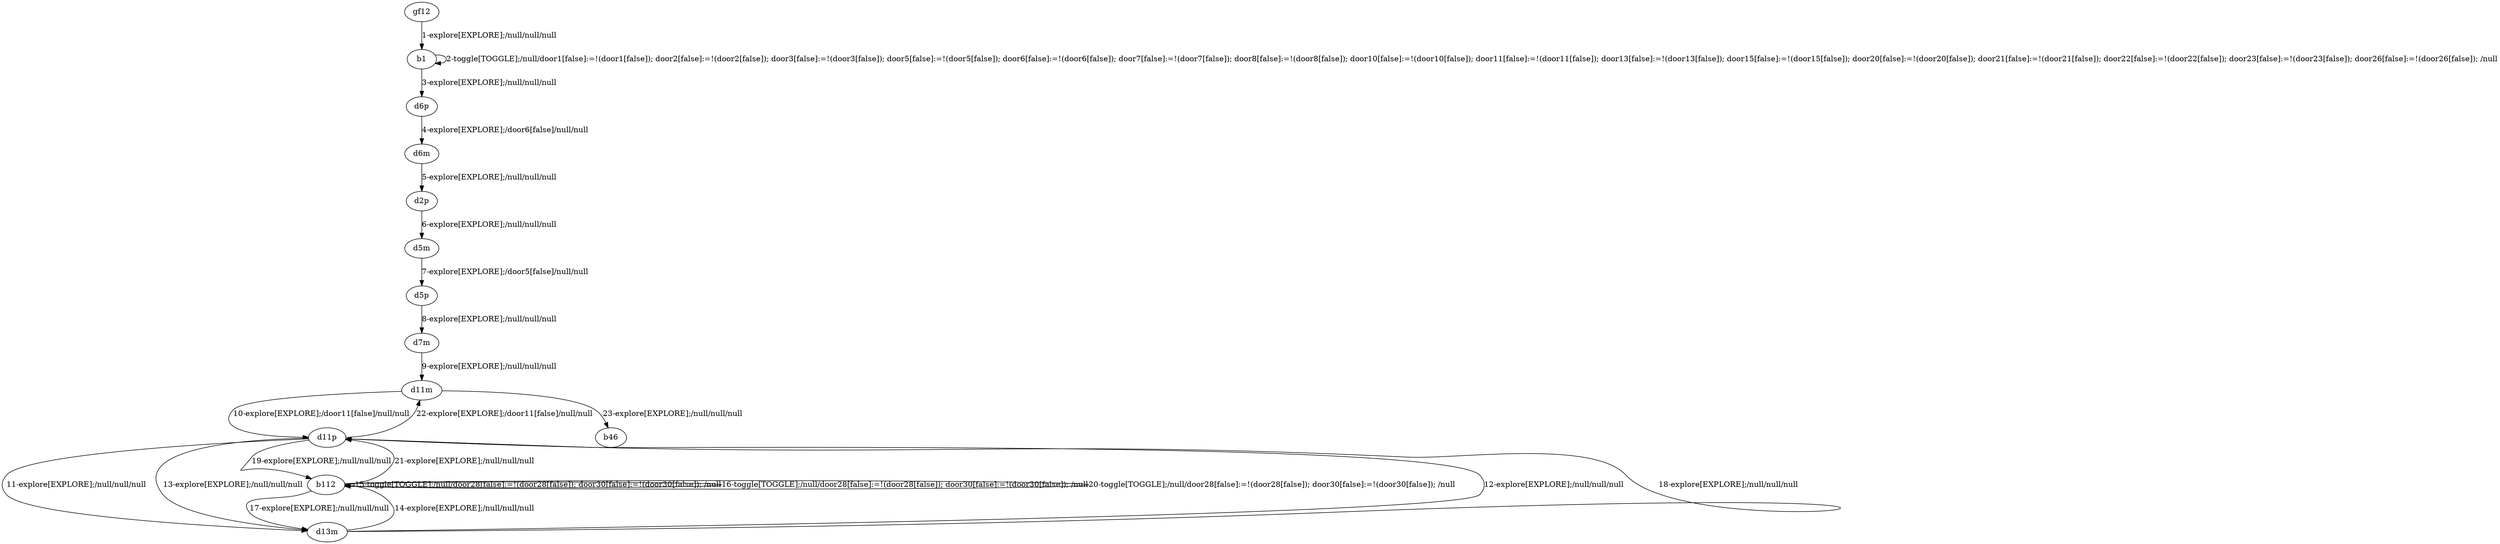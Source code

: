 # Total number of goals covered by this test: 5
# b112 --> b112
# d11p --> b112
# d13m --> b112
# b112 --> d11p
# b112 --> d13m

digraph g {
"gf12" -> "b1" [label = "1-explore[EXPLORE];/null/null/null"];
"b1" -> "b1" [label = "2-toggle[TOGGLE];/null/door1[false]:=!(door1[false]); door2[false]:=!(door2[false]); door3[false]:=!(door3[false]); door5[false]:=!(door5[false]); door6[false]:=!(door6[false]); door7[false]:=!(door7[false]); door8[false]:=!(door8[false]); door10[false]:=!(door10[false]); door11[false]:=!(door11[false]); door13[false]:=!(door13[false]); door15[false]:=!(door15[false]); door20[false]:=!(door20[false]); door21[false]:=!(door21[false]); door22[false]:=!(door22[false]); door23[false]:=!(door23[false]); door26[false]:=!(door26[false]); /null"];
"b1" -> "d6p" [label = "3-explore[EXPLORE];/null/null/null"];
"d6p" -> "d6m" [label = "4-explore[EXPLORE];/door6[false]/null/null"];
"d6m" -> "d2p" [label = "5-explore[EXPLORE];/null/null/null"];
"d2p" -> "d5m" [label = "6-explore[EXPLORE];/null/null/null"];
"d5m" -> "d5p" [label = "7-explore[EXPLORE];/door5[false]/null/null"];
"d5p" -> "d7m" [label = "8-explore[EXPLORE];/null/null/null"];
"d7m" -> "d11m" [label = "9-explore[EXPLORE];/null/null/null"];
"d11m" -> "d11p" [label = "10-explore[EXPLORE];/door11[false]/null/null"];
"d11p" -> "d13m" [label = "11-explore[EXPLORE];/null/null/null"];
"d13m" -> "d11p" [label = "12-explore[EXPLORE];/null/null/null"];
"d11p" -> "d13m" [label = "13-explore[EXPLORE];/null/null/null"];
"d13m" -> "b112" [label = "14-explore[EXPLORE];/null/null/null"];
"b112" -> "b112" [label = "15-toggle[TOGGLE];/null/door28[false]:=!(door28[false]); door30[false]:=!(door30[false]); /null"];
"b112" -> "b112" [label = "16-toggle[TOGGLE];/null/door28[false]:=!(door28[false]); door30[false]:=!(door30[false]); /null"];
"b112" -> "d13m" [label = "17-explore[EXPLORE];/null/null/null"];
"d13m" -> "d11p" [label = "18-explore[EXPLORE];/null/null/null"];
"d11p" -> "b112" [label = "19-explore[EXPLORE];/null/null/null"];
"b112" -> "b112" [label = "20-toggle[TOGGLE];/null/door28[false]:=!(door28[false]); door30[false]:=!(door30[false]); /null"];
"b112" -> "d11p" [label = "21-explore[EXPLORE];/null/null/null"];
"d11p" -> "d11m" [label = "22-explore[EXPLORE];/door11[false]/null/null"];
"d11m" -> "b46" [label = "23-explore[EXPLORE];/null/null/null"];
}
